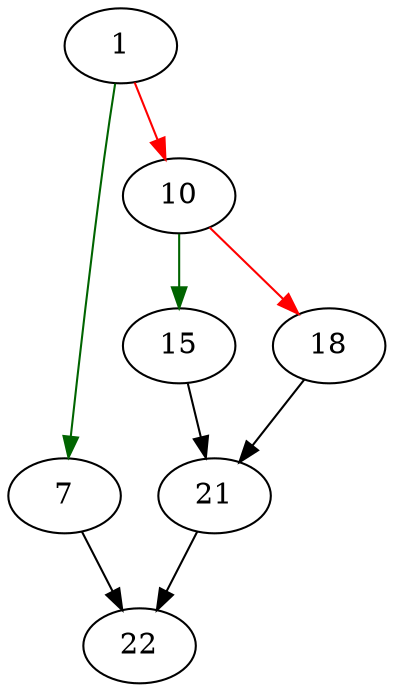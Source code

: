 strict digraph "setGetterMethod" {
	// Node definitions.
	1 [entry=true];
	7;
	10;
	22;
	15;
	18;
	21;

	// Edge definitions.
	1 -> 7 [
		color=darkgreen
		cond=true
	];
	1 -> 10 [
		color=red
		cond=false
	];
	7 -> 22;
	10 -> 15 [
		color=darkgreen
		cond=true
	];
	10 -> 18 [
		color=red
		cond=false
	];
	15 -> 21;
	18 -> 21;
	21 -> 22;
}